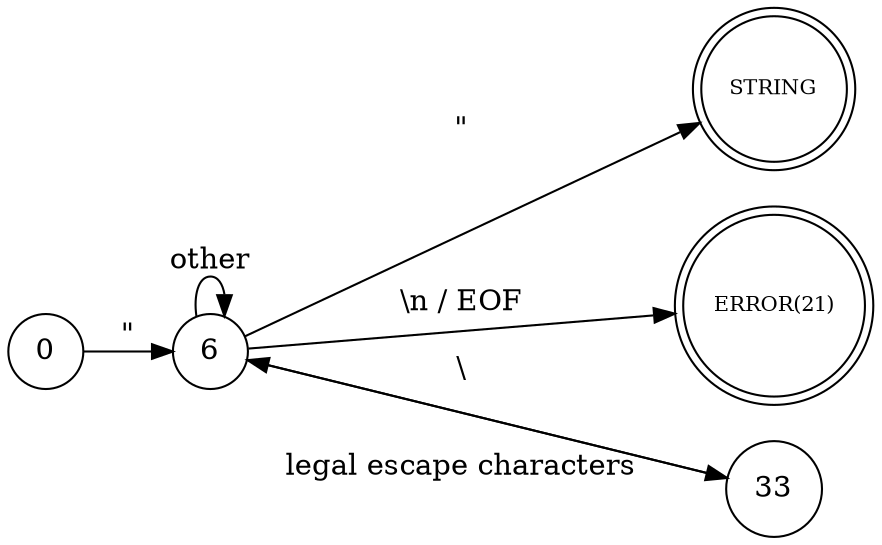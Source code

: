 digraph G{
    rankdir=LR
    splines = line
    node[shape = circle]
    STRING [shape = doublecircle, fontsize = 10]
    ERROR [shape = doublecircle, label = "ERROR(21)", fontsize = 10]
    0 -> 6 [label = "\""]
    6 -> 6 [label = "other"]
    6 -> ERROR [label = "\\n / EOF"]
    6 -> 33 [label = "\\"]
    6 -> STRING [label = "\""]
    33 -> 6 [label = "legal escape characters"]
}